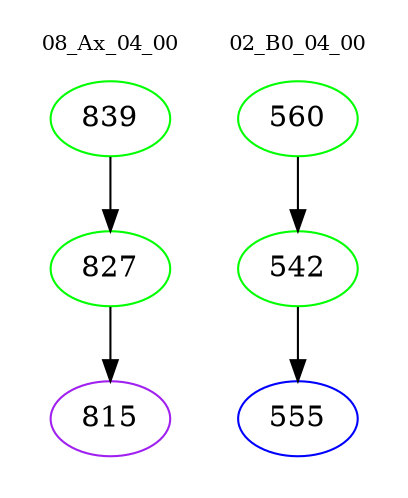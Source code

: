digraph{
subgraph cluster_0 {
color = white
label = "08_Ax_04_00";
fontsize=10;
T0_839 [label="839", color="green"]
T0_839 -> T0_827 [color="black"]
T0_827 [label="827", color="green"]
T0_827 -> T0_815 [color="black"]
T0_815 [label="815", color="purple"]
}
subgraph cluster_1 {
color = white
label = "02_B0_04_00";
fontsize=10;
T1_560 [label="560", color="green"]
T1_560 -> T1_542 [color="black"]
T1_542 [label="542", color="green"]
T1_542 -> T1_555 [color="black"]
T1_555 [label="555", color="blue"]
}
}
